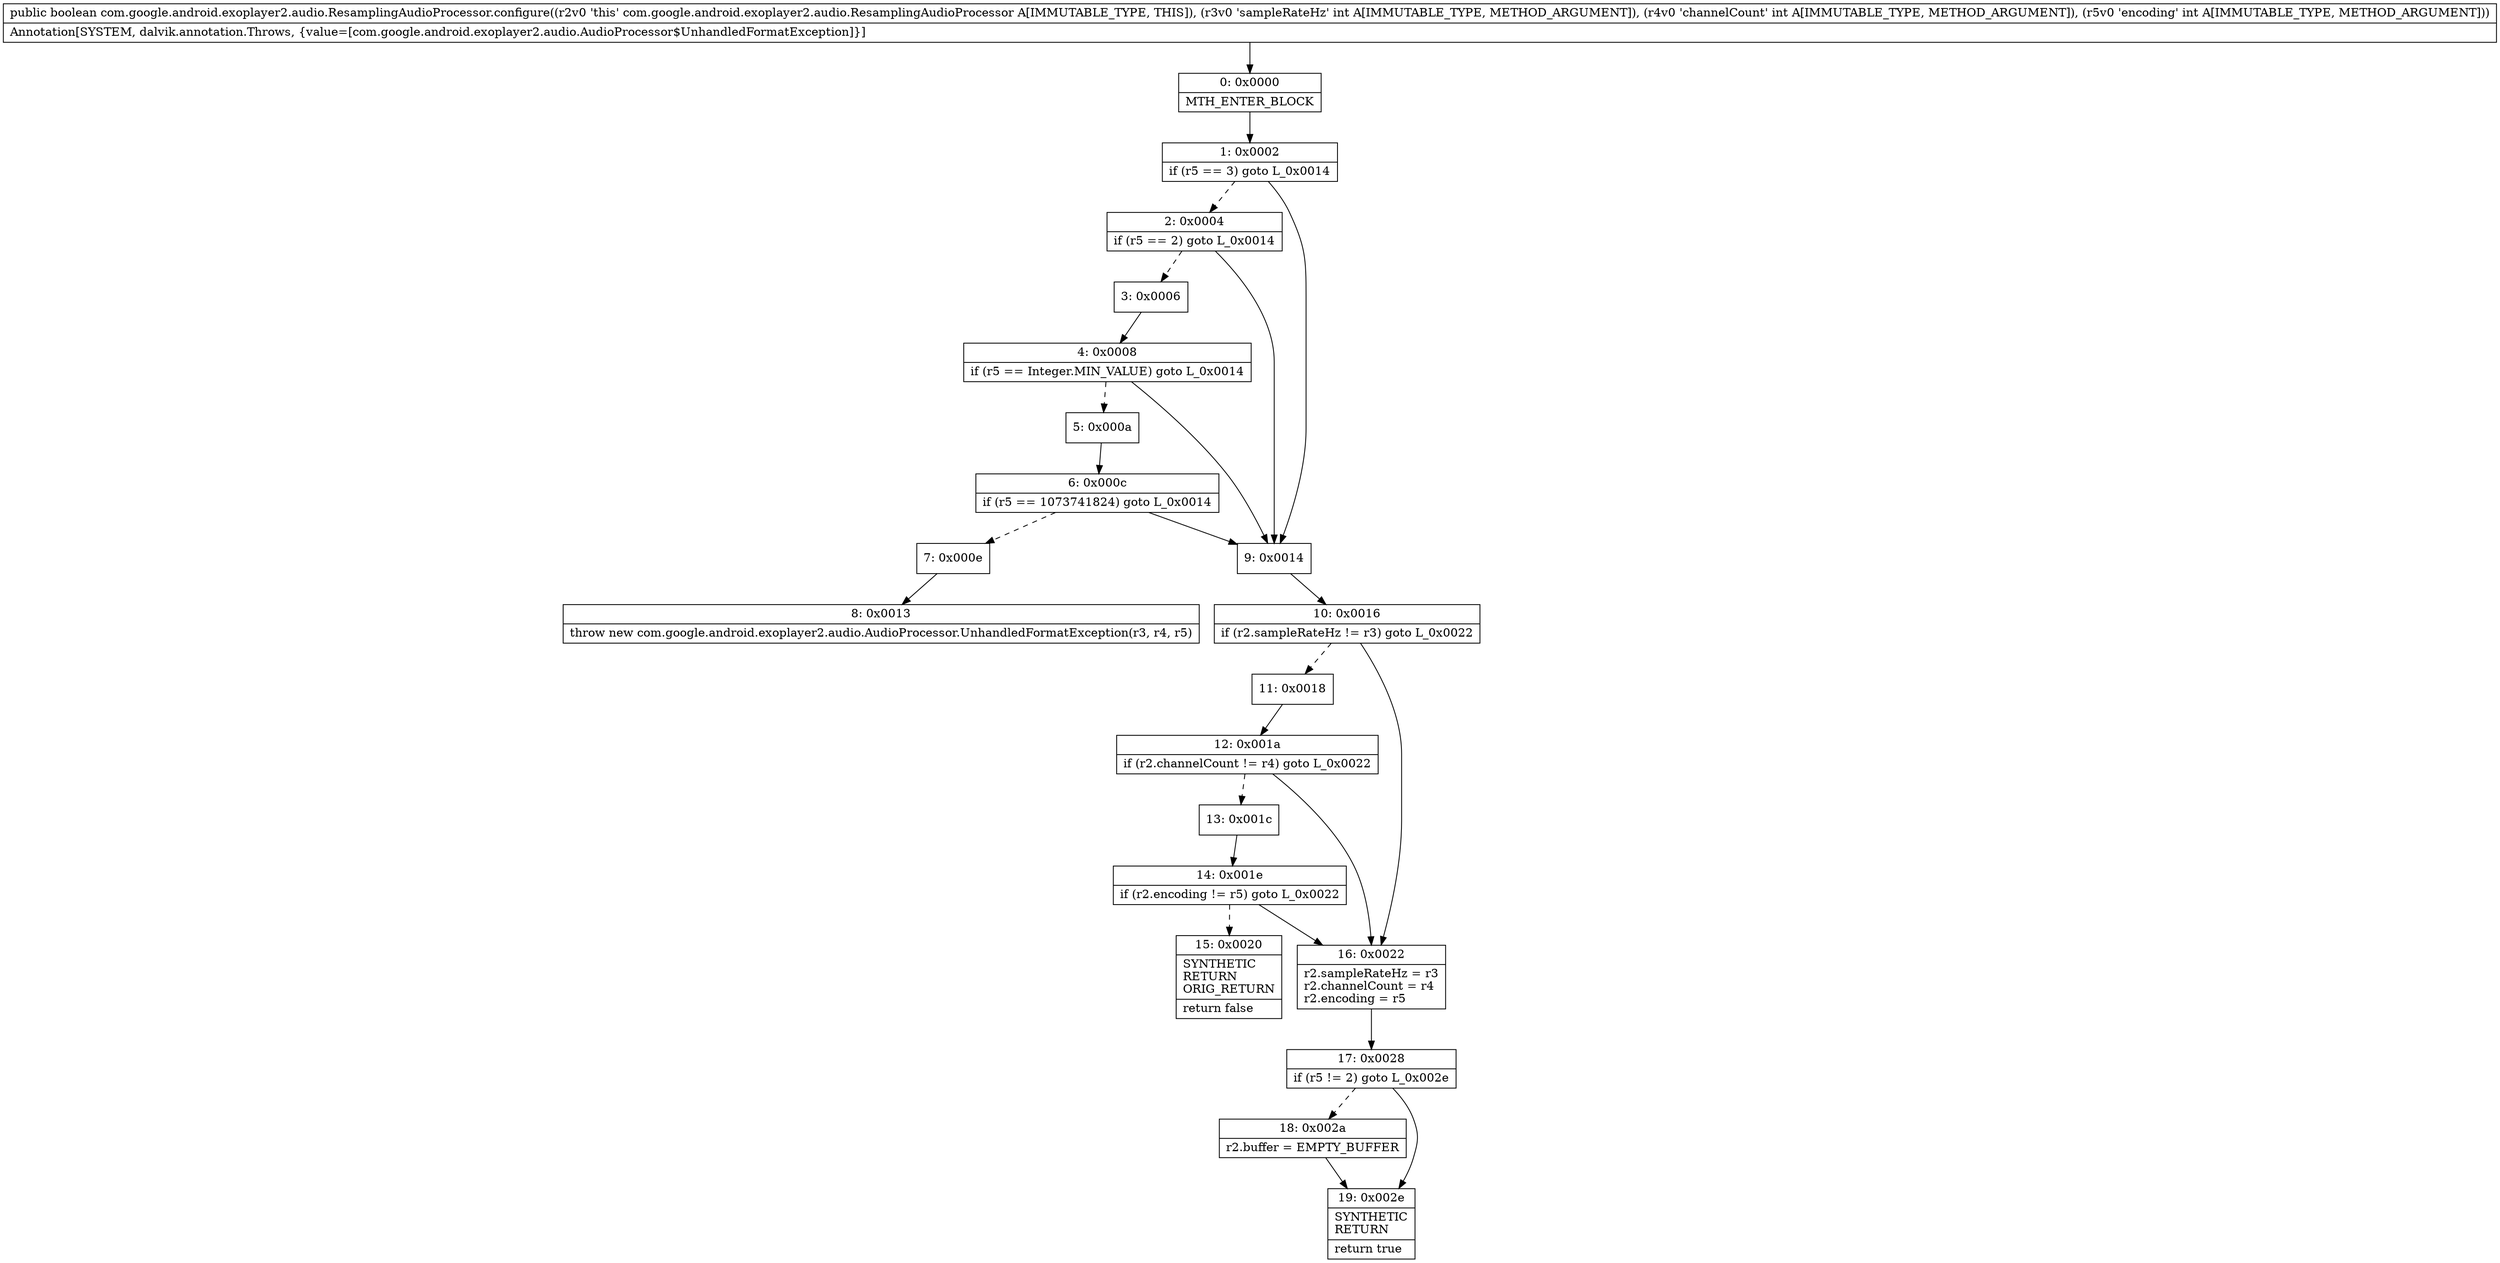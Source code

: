 digraph "CFG forcom.google.android.exoplayer2.audio.ResamplingAudioProcessor.configure(III)Z" {
Node_0 [shape=record,label="{0\:\ 0x0000|MTH_ENTER_BLOCK\l}"];
Node_1 [shape=record,label="{1\:\ 0x0002|if (r5 == 3) goto L_0x0014\l}"];
Node_2 [shape=record,label="{2\:\ 0x0004|if (r5 == 2) goto L_0x0014\l}"];
Node_3 [shape=record,label="{3\:\ 0x0006}"];
Node_4 [shape=record,label="{4\:\ 0x0008|if (r5 == Integer.MIN_VALUE) goto L_0x0014\l}"];
Node_5 [shape=record,label="{5\:\ 0x000a}"];
Node_6 [shape=record,label="{6\:\ 0x000c|if (r5 == 1073741824) goto L_0x0014\l}"];
Node_7 [shape=record,label="{7\:\ 0x000e}"];
Node_8 [shape=record,label="{8\:\ 0x0013|throw new com.google.android.exoplayer2.audio.AudioProcessor.UnhandledFormatException(r3, r4, r5)\l}"];
Node_9 [shape=record,label="{9\:\ 0x0014}"];
Node_10 [shape=record,label="{10\:\ 0x0016|if (r2.sampleRateHz != r3) goto L_0x0022\l}"];
Node_11 [shape=record,label="{11\:\ 0x0018}"];
Node_12 [shape=record,label="{12\:\ 0x001a|if (r2.channelCount != r4) goto L_0x0022\l}"];
Node_13 [shape=record,label="{13\:\ 0x001c}"];
Node_14 [shape=record,label="{14\:\ 0x001e|if (r2.encoding != r5) goto L_0x0022\l}"];
Node_15 [shape=record,label="{15\:\ 0x0020|SYNTHETIC\lRETURN\lORIG_RETURN\l|return false\l}"];
Node_16 [shape=record,label="{16\:\ 0x0022|r2.sampleRateHz = r3\lr2.channelCount = r4\lr2.encoding = r5\l}"];
Node_17 [shape=record,label="{17\:\ 0x0028|if (r5 != 2) goto L_0x002e\l}"];
Node_18 [shape=record,label="{18\:\ 0x002a|r2.buffer = EMPTY_BUFFER\l}"];
Node_19 [shape=record,label="{19\:\ 0x002e|SYNTHETIC\lRETURN\l|return true\l}"];
MethodNode[shape=record,label="{public boolean com.google.android.exoplayer2.audio.ResamplingAudioProcessor.configure((r2v0 'this' com.google.android.exoplayer2.audio.ResamplingAudioProcessor A[IMMUTABLE_TYPE, THIS]), (r3v0 'sampleRateHz' int A[IMMUTABLE_TYPE, METHOD_ARGUMENT]), (r4v0 'channelCount' int A[IMMUTABLE_TYPE, METHOD_ARGUMENT]), (r5v0 'encoding' int A[IMMUTABLE_TYPE, METHOD_ARGUMENT]))  | Annotation[SYSTEM, dalvik.annotation.Throws, \{value=[com.google.android.exoplayer2.audio.AudioProcessor$UnhandledFormatException]\}]\l}"];
MethodNode -> Node_0;
Node_0 -> Node_1;
Node_1 -> Node_2[style=dashed];
Node_1 -> Node_9;
Node_2 -> Node_3[style=dashed];
Node_2 -> Node_9;
Node_3 -> Node_4;
Node_4 -> Node_5[style=dashed];
Node_4 -> Node_9;
Node_5 -> Node_6;
Node_6 -> Node_7[style=dashed];
Node_6 -> Node_9;
Node_7 -> Node_8;
Node_9 -> Node_10;
Node_10 -> Node_11[style=dashed];
Node_10 -> Node_16;
Node_11 -> Node_12;
Node_12 -> Node_13[style=dashed];
Node_12 -> Node_16;
Node_13 -> Node_14;
Node_14 -> Node_15[style=dashed];
Node_14 -> Node_16;
Node_16 -> Node_17;
Node_17 -> Node_18[style=dashed];
Node_17 -> Node_19;
Node_18 -> Node_19;
}

